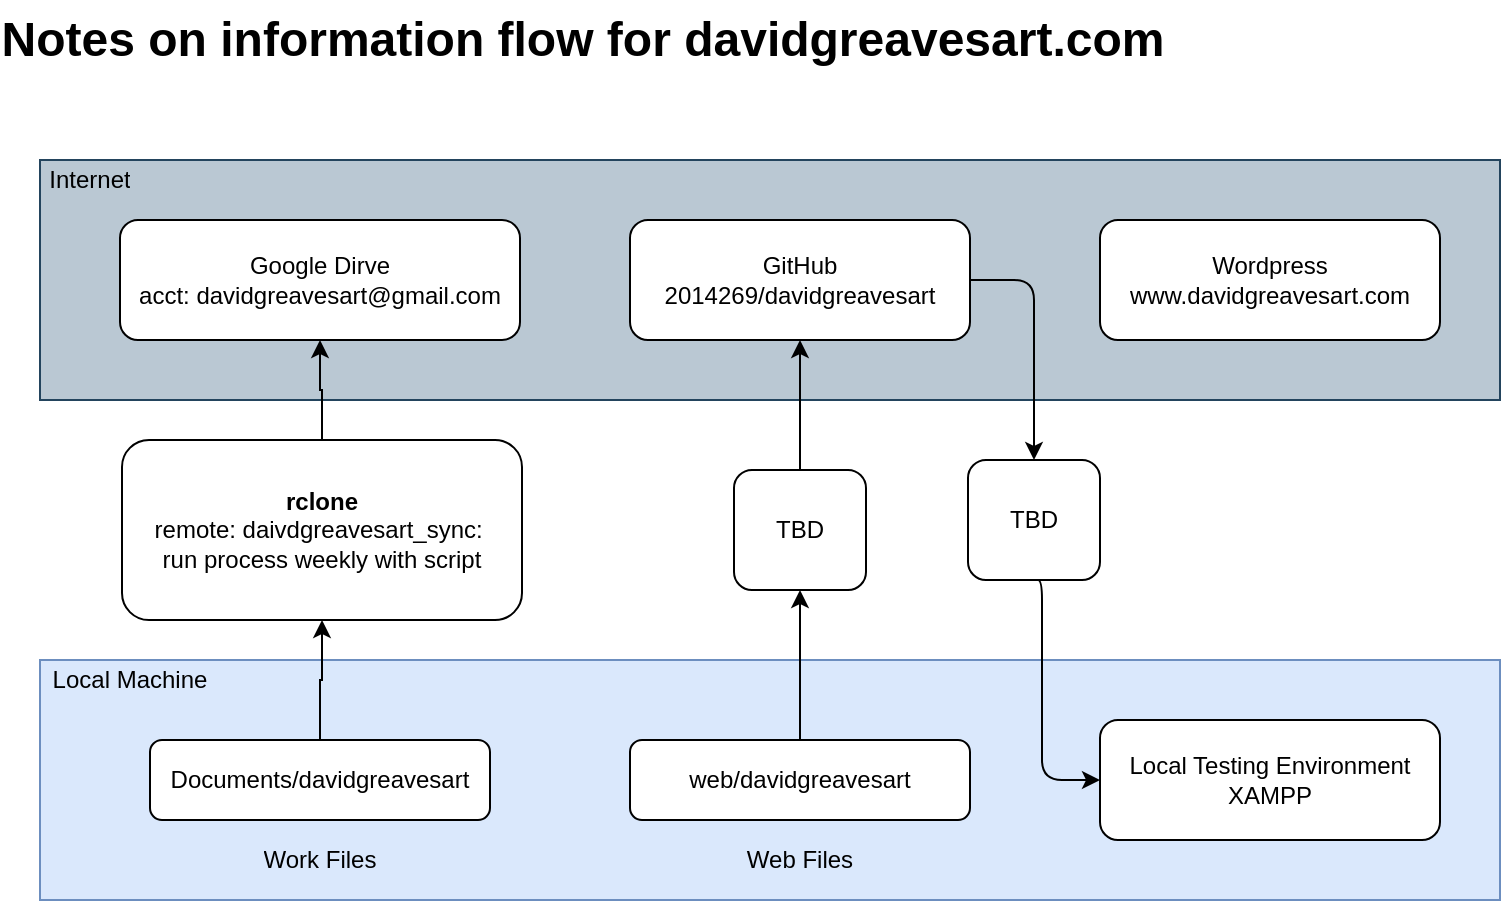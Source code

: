 <mxfile version="13.7.7" type="github">
  <diagram id="C5RBs43oDa-KdzZeNtuy" name="Page-1">
    <mxGraphModel dx="1355" dy="722" grid="1" gridSize="10" guides="1" tooltips="1" connect="1" arrows="1" fold="1" page="1" pageScale="1" pageWidth="827" pageHeight="1169" math="0" shadow="0">
      <root>
        <mxCell id="WIyWlLk6GJQsqaUBKTNV-0" />
        <mxCell id="WIyWlLk6GJQsqaUBKTNV-1" parent="WIyWlLk6GJQsqaUBKTNV-0" />
        <mxCell id="Saz9WezW0xM6SYnroJDO-16" value="" style="rounded=0;whiteSpace=wrap;html=1;fillColor=#bac8d3;strokeColor=#23445d;" vertex="1" parent="WIyWlLk6GJQsqaUBKTNV-1">
          <mxGeometry x="49" y="100" width="730" height="120" as="geometry" />
        </mxCell>
        <mxCell id="Saz9WezW0xM6SYnroJDO-14" value="" style="rounded=0;whiteSpace=wrap;html=1;fillColor=#dae8fc;strokeColor=#6c8ebf;" vertex="1" parent="WIyWlLk6GJQsqaUBKTNV-1">
          <mxGeometry x="49" y="350" width="730" height="120" as="geometry" />
        </mxCell>
        <mxCell id="Saz9WezW0xM6SYnroJDO-20" value="" style="edgeStyle=orthogonalEdgeStyle;rounded=0;orthogonalLoop=1;jettySize=auto;html=1;" edge="1" parent="WIyWlLk6GJQsqaUBKTNV-1" source="WIyWlLk6GJQsqaUBKTNV-3" target="Saz9WezW0xM6SYnroJDO-0">
          <mxGeometry relative="1" as="geometry" />
        </mxCell>
        <mxCell id="WIyWlLk6GJQsqaUBKTNV-3" value="Documents/davidgreavesart" style="rounded=1;whiteSpace=wrap;html=1;fontSize=12;glass=0;strokeWidth=1;shadow=0;" parent="WIyWlLk6GJQsqaUBKTNV-1" vertex="1">
          <mxGeometry x="104" y="390" width="170" height="40" as="geometry" />
        </mxCell>
        <mxCell id="Saz9WezW0xM6SYnroJDO-21" value="" style="edgeStyle=orthogonalEdgeStyle;rounded=0;orthogonalLoop=1;jettySize=auto;html=1;" edge="1" parent="WIyWlLk6GJQsqaUBKTNV-1" source="Saz9WezW0xM6SYnroJDO-0" target="Saz9WezW0xM6SYnroJDO-1">
          <mxGeometry relative="1" as="geometry" />
        </mxCell>
        <mxCell id="Saz9WezW0xM6SYnroJDO-0" value="&lt;b&gt;rclone&lt;br&gt;&lt;/b&gt;remote: daivdgreavesart_sync:&amp;nbsp;&lt;br&gt;run process weekly with script" style="rounded=1;whiteSpace=wrap;html=1;" vertex="1" parent="WIyWlLk6GJQsqaUBKTNV-1">
          <mxGeometry x="90" y="240" width="200" height="90" as="geometry" />
        </mxCell>
        <mxCell id="Saz9WezW0xM6SYnroJDO-1" value="Google Dirve&lt;br&gt;acct: davidgreavesart@gmail.com" style="rounded=1;whiteSpace=wrap;html=1;" vertex="1" parent="WIyWlLk6GJQsqaUBKTNV-1">
          <mxGeometry x="89" y="130" width="200" height="60" as="geometry" />
        </mxCell>
        <mxCell id="Saz9WezW0xM6SYnroJDO-11" value="" style="edgeStyle=orthogonalEdgeStyle;rounded=0;orthogonalLoop=1;jettySize=auto;html=1;" edge="1" parent="WIyWlLk6GJQsqaUBKTNV-1" source="Saz9WezW0xM6SYnroJDO-3" target="Saz9WezW0xM6SYnroJDO-5">
          <mxGeometry relative="1" as="geometry" />
        </mxCell>
        <mxCell id="Saz9WezW0xM6SYnroJDO-3" value="web/davidgreavesart" style="rounded=1;whiteSpace=wrap;html=1;fontSize=12;glass=0;strokeWidth=1;shadow=0;" vertex="1" parent="WIyWlLk6GJQsqaUBKTNV-1">
          <mxGeometry x="344" y="390" width="170" height="40" as="geometry" />
        </mxCell>
        <mxCell id="Saz9WezW0xM6SYnroJDO-4" value="GitHub&lt;br&gt;2014269/davidgreavesart" style="rounded=1;whiteSpace=wrap;html=1;" vertex="1" parent="WIyWlLk6GJQsqaUBKTNV-1">
          <mxGeometry x="344" y="130" width="170" height="60" as="geometry" />
        </mxCell>
        <mxCell id="Saz9WezW0xM6SYnroJDO-8" value="" style="edgeStyle=orthogonalEdgeStyle;rounded=0;orthogonalLoop=1;jettySize=auto;html=1;" edge="1" parent="WIyWlLk6GJQsqaUBKTNV-1" source="Saz9WezW0xM6SYnroJDO-5" target="Saz9WezW0xM6SYnroJDO-4">
          <mxGeometry relative="1" as="geometry" />
        </mxCell>
        <mxCell id="Saz9WezW0xM6SYnroJDO-5" value="TBD" style="rounded=1;whiteSpace=wrap;html=1;" vertex="1" parent="WIyWlLk6GJQsqaUBKTNV-1">
          <mxGeometry x="396" y="255" width="66" height="60" as="geometry" />
        </mxCell>
        <mxCell id="Saz9WezW0xM6SYnroJDO-12" value="Local Testing Environment&lt;br&gt;XAMPP" style="rounded=1;whiteSpace=wrap;html=1;" vertex="1" parent="WIyWlLk6GJQsqaUBKTNV-1">
          <mxGeometry x="579" y="380" width="170" height="60" as="geometry" />
        </mxCell>
        <mxCell id="Saz9WezW0xM6SYnroJDO-13" value="" style="edgeStyle=elbowEdgeStyle;elbow=horizontal;endArrow=classic;html=1;exitX=0.5;exitY=1;exitDx=0;exitDy=0;entryX=0;entryY=0.5;entryDx=0;entryDy=0;" edge="1" parent="WIyWlLk6GJQsqaUBKTNV-1" source="Saz9WezW0xM6SYnroJDO-24" target="Saz9WezW0xM6SYnroJDO-12">
          <mxGeometry width="50" height="50" relative="1" as="geometry">
            <mxPoint x="329" y="280" as="sourcePoint" />
            <mxPoint x="379" y="230" as="targetPoint" />
            <Array as="points">
              <mxPoint x="550" y="390" />
            </Array>
          </mxGeometry>
        </mxCell>
        <mxCell id="Saz9WezW0xM6SYnroJDO-17" value="Notes on information flow for davidgreavesart.com" style="text;strokeColor=none;fillColor=none;html=1;fontSize=24;fontStyle=1;verticalAlign=middle;align=center;" vertex="1" parent="WIyWlLk6GJQsqaUBKTNV-1">
          <mxGeometry x="270" y="20" width="100" height="40" as="geometry" />
        </mxCell>
        <UserObject label="Local Machine" placeholders="1" name="Variable" id="Saz9WezW0xM6SYnroJDO-18">
          <mxCell style="text;html=1;strokeColor=none;fillColor=none;align=center;verticalAlign=middle;whiteSpace=wrap;overflow=hidden;" vertex="1" parent="WIyWlLk6GJQsqaUBKTNV-1">
            <mxGeometry x="49" y="350" width="90" height="20" as="geometry" />
          </mxCell>
        </UserObject>
        <UserObject label="Internet" placeholders="1" name="Variable" id="Saz9WezW0xM6SYnroJDO-19">
          <mxCell style="text;html=1;strokeColor=none;fillColor=none;align=center;verticalAlign=middle;whiteSpace=wrap;overflow=hidden;" vertex="1" parent="WIyWlLk6GJQsqaUBKTNV-1">
            <mxGeometry x="49" y="100" width="50" height="20" as="geometry" />
          </mxCell>
        </UserObject>
        <UserObject label="Work Files" placeholders="1" name="Variable" id="Saz9WezW0xM6SYnroJDO-22">
          <mxCell style="text;html=1;strokeColor=none;fillColor=none;align=center;verticalAlign=middle;whiteSpace=wrap;overflow=hidden;" vertex="1" parent="WIyWlLk6GJQsqaUBKTNV-1">
            <mxGeometry x="144" y="440" width="90" height="20" as="geometry" />
          </mxCell>
        </UserObject>
        <UserObject label="Web&amp;nbsp;Files" placeholders="1" name="Variable" id="Saz9WezW0xM6SYnroJDO-23">
          <mxCell style="text;html=1;strokeColor=none;fillColor=none;align=center;verticalAlign=middle;whiteSpace=wrap;overflow=hidden;" vertex="1" parent="WIyWlLk6GJQsqaUBKTNV-1">
            <mxGeometry x="384" y="440" width="90" height="20" as="geometry" />
          </mxCell>
        </UserObject>
        <mxCell id="Saz9WezW0xM6SYnroJDO-24" value="TBD" style="rounded=1;whiteSpace=wrap;html=1;" vertex="1" parent="WIyWlLk6GJQsqaUBKTNV-1">
          <mxGeometry x="513" y="250" width="66" height="60" as="geometry" />
        </mxCell>
        <mxCell id="Saz9WezW0xM6SYnroJDO-25" value="" style="edgeStyle=elbowEdgeStyle;elbow=horizontal;endArrow=classic;html=1;exitX=1;exitY=0.5;exitDx=0;exitDy=0;" edge="1" parent="WIyWlLk6GJQsqaUBKTNV-1" source="Saz9WezW0xM6SYnroJDO-4">
          <mxGeometry width="50" height="50" relative="1" as="geometry">
            <mxPoint x="514" y="160" as="sourcePoint" />
            <mxPoint x="546" y="250" as="targetPoint" />
            <Array as="points">
              <mxPoint x="546" y="250" />
            </Array>
          </mxGeometry>
        </mxCell>
        <mxCell id="Saz9WezW0xM6SYnroJDO-26" value="Wordpress&lt;br&gt;www.davidgreavesart.com" style="rounded=1;whiteSpace=wrap;html=1;" vertex="1" parent="WIyWlLk6GJQsqaUBKTNV-1">
          <mxGeometry x="579" y="130" width="170" height="60" as="geometry" />
        </mxCell>
      </root>
    </mxGraphModel>
  </diagram>
</mxfile>
